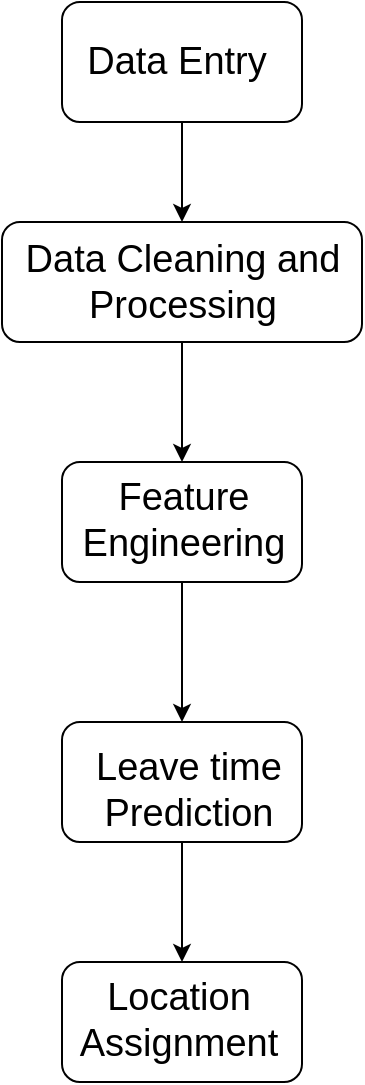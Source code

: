 <mxfile version="23.1.5" type="device">
  <diagram name="Page-1" id="GHK2TWbVCZ-HvG1AFBQ-">
    <mxGraphModel dx="1235" dy="655" grid="1" gridSize="10" guides="1" tooltips="1" connect="1" arrows="1" fold="1" page="1" pageScale="1" pageWidth="300" pageHeight="600" math="0" shadow="0">
      <root>
        <mxCell id="0" />
        <mxCell id="1" parent="0" />
        <mxCell id="oC7PhE3dxN8NYIIMUTOY-4" value="" style="edgeStyle=orthogonalEdgeStyle;rounded=0;orthogonalLoop=1;jettySize=auto;html=1;" edge="1" parent="1" source="oC7PhE3dxN8NYIIMUTOY-1" target="oC7PhE3dxN8NYIIMUTOY-3">
          <mxGeometry relative="1" as="geometry" />
        </mxCell>
        <mxCell id="oC7PhE3dxN8NYIIMUTOY-1" value="" style="rounded=1;whiteSpace=wrap;html=1;" vertex="1" parent="1">
          <mxGeometry x="60" y="40" width="120" height="60" as="geometry" />
        </mxCell>
        <mxCell id="oC7PhE3dxN8NYIIMUTOY-6" value="" style="edgeStyle=orthogonalEdgeStyle;rounded=0;orthogonalLoop=1;jettySize=auto;html=1;" edge="1" parent="1" source="oC7PhE3dxN8NYIIMUTOY-3" target="oC7PhE3dxN8NYIIMUTOY-5">
          <mxGeometry relative="1" as="geometry" />
        </mxCell>
        <mxCell id="oC7PhE3dxN8NYIIMUTOY-3" value="" style="rounded=1;whiteSpace=wrap;html=1;" vertex="1" parent="1">
          <mxGeometry x="30" y="150" width="180" height="60" as="geometry" />
        </mxCell>
        <mxCell id="oC7PhE3dxN8NYIIMUTOY-8" value="" style="edgeStyle=orthogonalEdgeStyle;rounded=0;orthogonalLoop=1;jettySize=auto;html=1;" edge="1" parent="1" source="oC7PhE3dxN8NYIIMUTOY-5" target="oC7PhE3dxN8NYIIMUTOY-7">
          <mxGeometry relative="1" as="geometry" />
        </mxCell>
        <mxCell id="oC7PhE3dxN8NYIIMUTOY-5" value="" style="rounded=1;whiteSpace=wrap;html=1;" vertex="1" parent="1">
          <mxGeometry x="60" y="270" width="120" height="60" as="geometry" />
        </mxCell>
        <mxCell id="oC7PhE3dxN8NYIIMUTOY-10" value="" style="edgeStyle=orthogonalEdgeStyle;rounded=0;orthogonalLoop=1;jettySize=auto;html=1;" edge="1" parent="1" source="oC7PhE3dxN8NYIIMUTOY-7" target="oC7PhE3dxN8NYIIMUTOY-9">
          <mxGeometry relative="1" as="geometry" />
        </mxCell>
        <mxCell id="oC7PhE3dxN8NYIIMUTOY-7" value="" style="rounded=1;whiteSpace=wrap;html=1;" vertex="1" parent="1">
          <mxGeometry x="60" y="400" width="120" height="60" as="geometry" />
        </mxCell>
        <mxCell id="oC7PhE3dxN8NYIIMUTOY-9" value="" style="rounded=1;whiteSpace=wrap;html=1;" vertex="1" parent="1">
          <mxGeometry x="60" y="520" width="120" height="60" as="geometry" />
        </mxCell>
        <mxCell id="oC7PhE3dxN8NYIIMUTOY-11" value="&lt;font style=&quot;font-size: 19px;&quot;&gt;Data Entry&lt;/font&gt;" style="text;html=1;align=center;verticalAlign=middle;whiteSpace=wrap;rounded=0;" vertex="1" parent="1">
          <mxGeometry x="65" y="50" width="105" height="40" as="geometry" />
        </mxCell>
        <mxCell id="oC7PhE3dxN8NYIIMUTOY-12" value="&lt;span style=&quot;font-size: 19px;&quot;&gt;Data Cleaning and Processing&lt;/span&gt;" style="text;html=1;align=center;verticalAlign=middle;whiteSpace=wrap;rounded=0;" vertex="1" parent="1">
          <mxGeometry x="38.75" y="160" width="162.5" height="40" as="geometry" />
        </mxCell>
        <mxCell id="oC7PhE3dxN8NYIIMUTOY-13" value="&lt;div style=&quot;text-align: center;&quot;&gt;&lt;span style=&quot;background-color: initial; font-size: 19px;&quot;&gt;Feature Engineering&lt;/span&gt;&lt;/div&gt;" style="text;whiteSpace=wrap;html=1;" vertex="1" parent="1">
          <mxGeometry x="45" y="270" width="150" height="50" as="geometry" />
        </mxCell>
        <mxCell id="oC7PhE3dxN8NYIIMUTOY-14" value="&lt;div style=&quot;text-align: center;&quot;&gt;&lt;span style=&quot;background-color: initial; font-size: 19px;&quot;&gt;Leave time Prediction&lt;/span&gt;&lt;/div&gt;" style="text;whiteSpace=wrap;html=1;" vertex="1" parent="1">
          <mxGeometry x="65" y="405" width="115" height="50" as="geometry" />
        </mxCell>
        <mxCell id="oC7PhE3dxN8NYIIMUTOY-15" value="&lt;div style=&quot;text-align: center;&quot;&gt;&lt;span style=&quot;background-color: initial; font-size: 19px;&quot;&gt;Location Assignment&lt;/span&gt;&lt;/div&gt;" style="text;whiteSpace=wrap;html=1;" vertex="1" parent="1">
          <mxGeometry x="60" y="520" width="115" height="50" as="geometry" />
        </mxCell>
      </root>
    </mxGraphModel>
  </diagram>
</mxfile>
